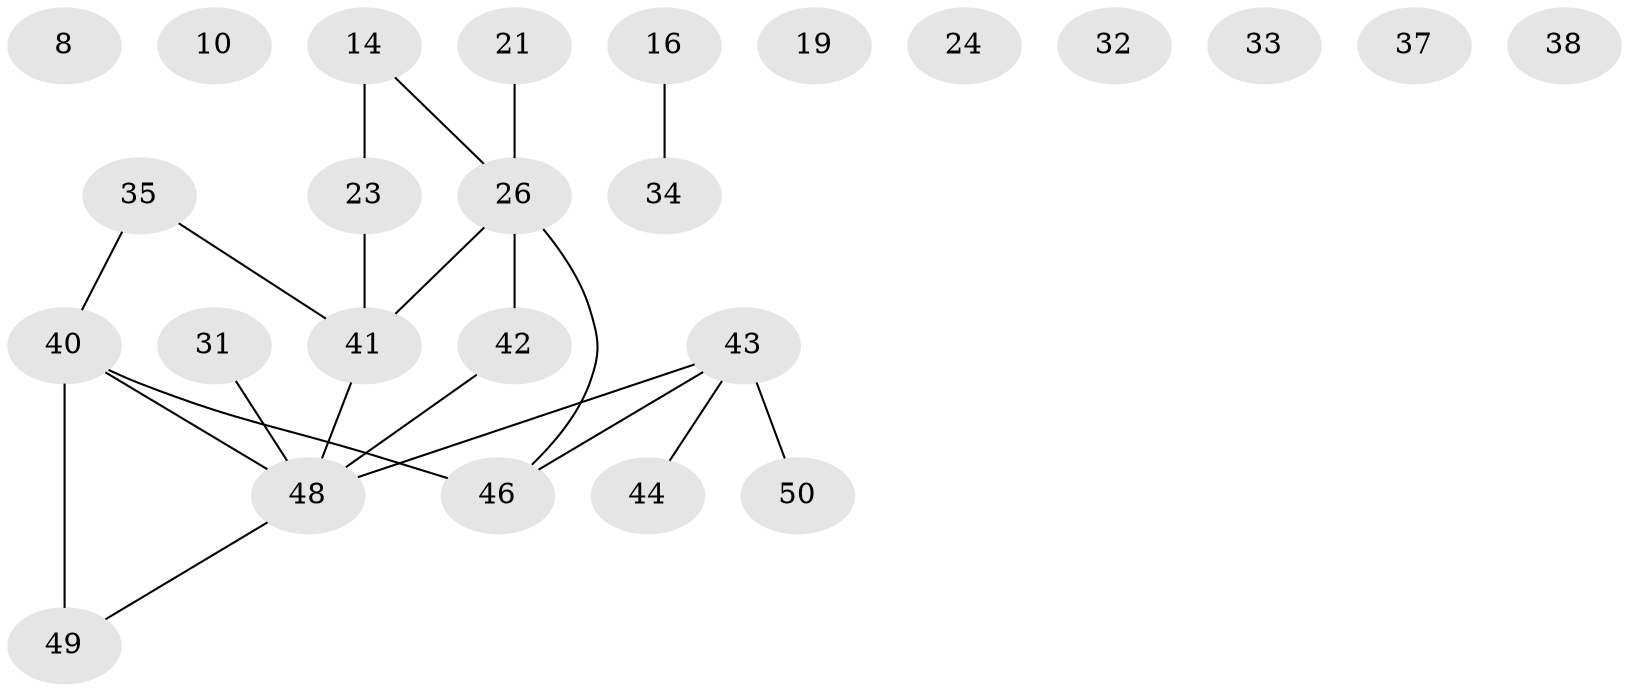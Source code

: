 // original degree distribution, {2: 0.34, 3: 0.14, 1: 0.2, 0: 0.16, 4: 0.1, 5: 0.06}
// Generated by graph-tools (version 1.1) at 2025/39/03/09/25 04:39:54]
// undirected, 25 vertices, 21 edges
graph export_dot {
graph [start="1"]
  node [color=gray90,style=filled];
  8;
  10;
  14;
  16 [super="+11"];
  19;
  21;
  23;
  24;
  26 [super="+3+6"];
  31;
  32;
  33;
  34;
  35;
  37;
  38;
  40 [super="+15+18+39"];
  41 [super="+30"];
  42 [super="+7+22+17+27"];
  43;
  44;
  46 [super="+9+45"];
  48 [super="+29+25+28+47+13"];
  49 [super="+20"];
  50 [super="+36"];
  14 -- 23;
  14 -- 26;
  16 -- 34;
  21 -- 26;
  23 -- 41;
  26 -- 46;
  26 -- 41 [weight=2];
  26 -- 42;
  31 -- 48;
  35 -- 41;
  35 -- 40;
  40 -- 49 [weight=3];
  40 -- 48;
  40 -- 46;
  41 -- 48;
  42 -- 48;
  43 -- 44;
  43 -- 46;
  43 -- 50 [weight=2];
  43 -- 48;
  48 -- 49;
}
